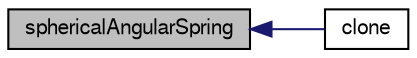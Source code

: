 digraph "sphericalAngularSpring"
{
  bgcolor="transparent";
  edge [fontname="FreeSans",fontsize="10",labelfontname="FreeSans",labelfontsize="10"];
  node [fontname="FreeSans",fontsize="10",shape=record];
  rankdir="LR";
  Node68 [label="sphericalAngularSpring",height=0.2,width=0.4,color="black", fillcolor="grey75", style="filled", fontcolor="black"];
  Node68 -> Node69 [dir="back",color="midnightblue",fontsize="10",style="solid",fontname="FreeSans"];
  Node69 [label="clone",height=0.2,width=0.4,color="black",URL="$a29522.html#a809dd252f418cd6f26f8adae02ee8bd0",tooltip="Construct and return a clone. "];
}
